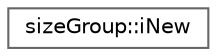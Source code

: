 digraph "Graphical Class Hierarchy"
{
 // LATEX_PDF_SIZE
  bgcolor="transparent";
  edge [fontname=Helvetica,fontsize=10,labelfontname=Helvetica,labelfontsize=10];
  node [fontname=Helvetica,fontsize=10,shape=box,height=0.2,width=0.4];
  rankdir="LR";
  Node0 [id="Node000000",label="sizeGroup::iNew",height=0.2,width=0.4,color="grey40", fillcolor="white", style="filled",URL="$classFoam_1_1diameterModels_1_1sizeGroup_1_1iNew.html",tooltip=" "];
}
